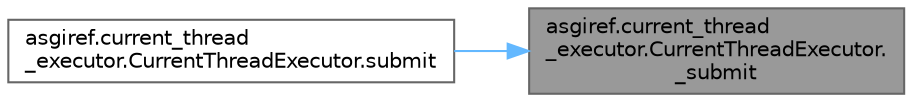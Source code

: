 digraph "asgiref.current_thread_executor.CurrentThreadExecutor._submit"
{
 // LATEX_PDF_SIZE
  bgcolor="transparent";
  edge [fontname=Helvetica,fontsize=10,labelfontname=Helvetica,labelfontsize=10];
  node [fontname=Helvetica,fontsize=10,shape=box,height=0.2,width=0.4];
  rankdir="RL";
  Node1 [id="Node000001",label="asgiref.current_thread\l_executor.CurrentThreadExecutor.\l_submit",height=0.2,width=0.4,color="gray40", fillcolor="grey60", style="filled", fontcolor="black",tooltip=" "];
  Node1 -> Node2 [id="edge1_Node000001_Node000002",dir="back",color="steelblue1",style="solid",tooltip=" "];
  Node2 [id="Node000002",label="asgiref.current_thread\l_executor.CurrentThreadExecutor.submit",height=0.2,width=0.4,color="grey40", fillcolor="white", style="filled",URL="$classasgiref_1_1current__thread__executor_1_1_current_thread_executor.html#a5a3e90b0405bf2dd3416eb9a9466dba9",tooltip=" "];
}
